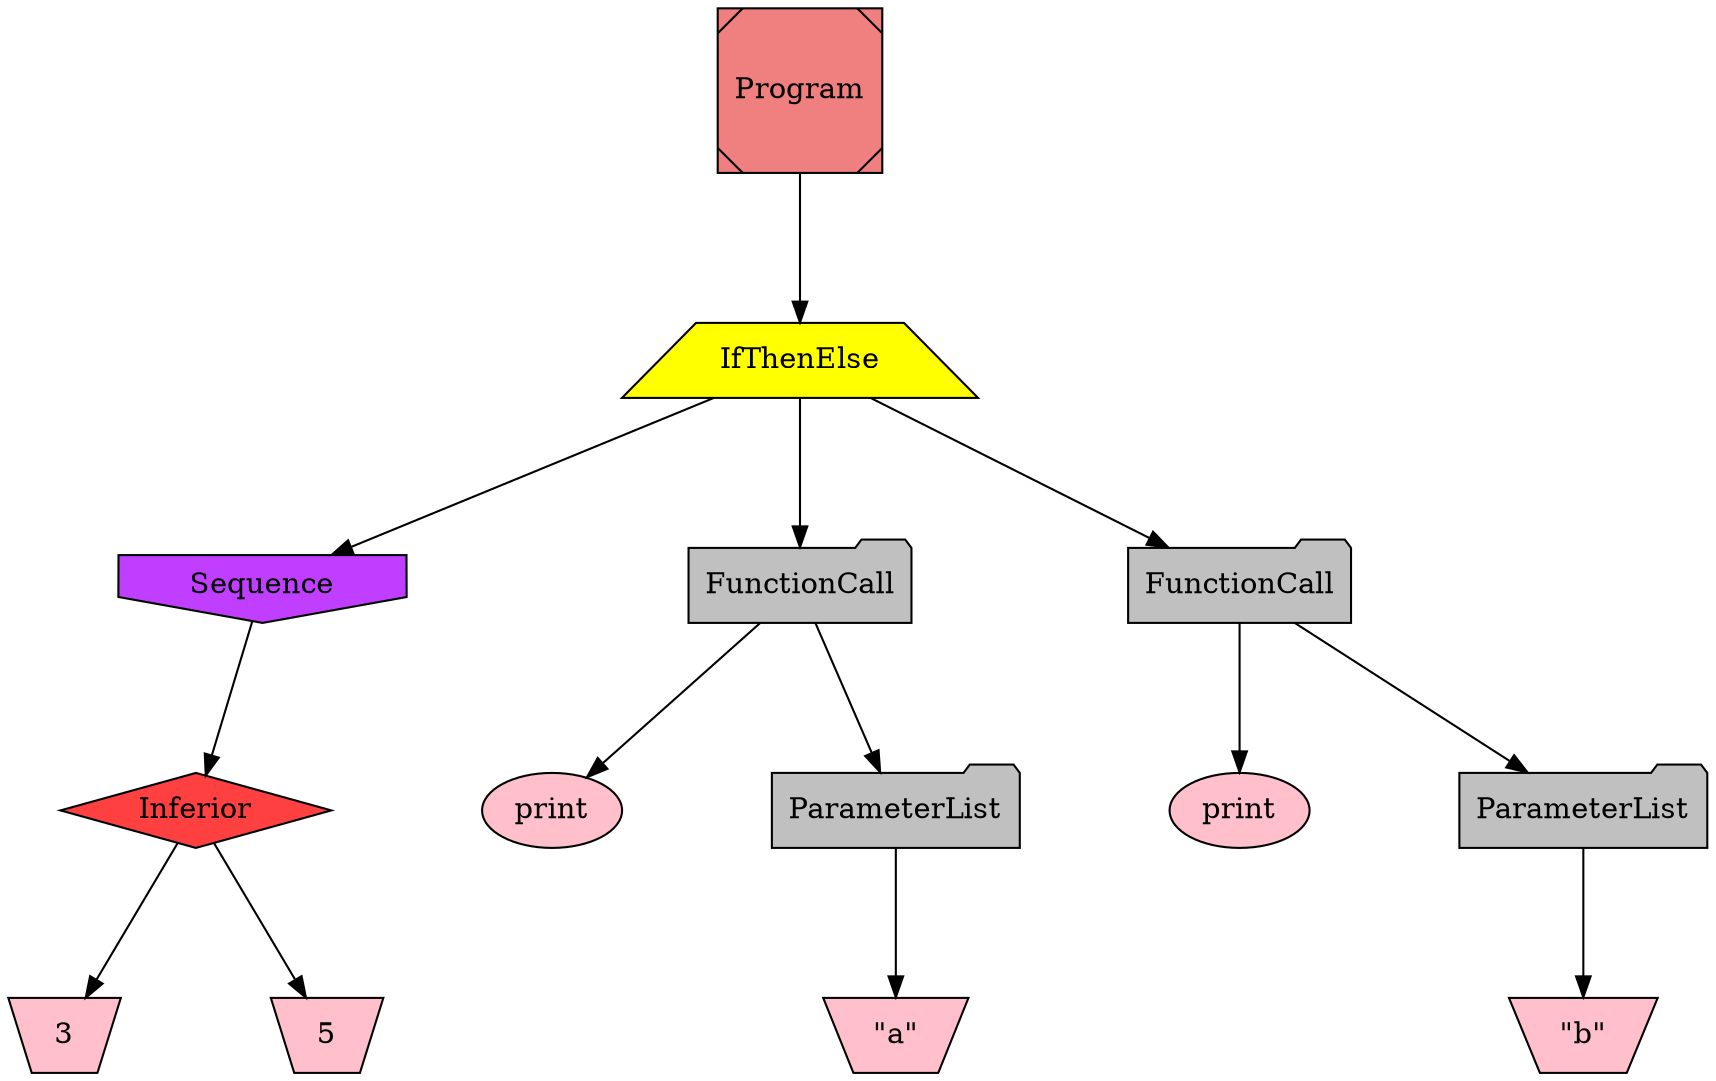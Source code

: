 digraph "ast"{

	nodesep=1;
	ranksep=1;
node [style=filled]
	N1 [label="IfThenElse", shape="trapezium", fillcolor="yellow"];
	N2 [label="Sequence", shape="invhouse", fillcolor="darkorchid1"];
	N3 [label="Inferior", shape="diamond", fillcolor="brown1"];
	N4 [label="3", shape="invtrapezium", fillcolor="pink"];
	N5 [label="5", shape="invtrapezium", fillcolor="pink"];
	N6 [label="FunctionCall", shape="folder", fillcolor="grey"];
	N7 [label="print", shape="ellipse", fillcolor="pink"];
	N8 [label="ParameterList", shape="folder", fillcolor="grey"];
	N9 [label="\"a\"", shape="invtrapezium", fillcolor="pink"];
	N10 [label="FunctionCall", shape="folder", fillcolor="grey"];
	N11 [label="print", shape="ellipse", fillcolor="pink"];
	N12 [label="ParameterList", shape="folder", fillcolor="grey"];
	N13 [label="\"b\"", shape="invtrapezium", fillcolor="pink"];
	N0 [label="Program", shape="Msquare", fillcolor="lightcoral"];

	N3 -> N4; 
	N3 -> N5; 
	N2 -> N3; 
	N1 -> N2; 
	N6 -> N7; 
	N8 -> N9; 
	N6 -> N8; 
	N1 -> N6; 
	N10 -> N11; 
	N12 -> N13; 
	N10 -> N12; 
	N1 -> N10; 
	N0 -> N1; 

}
